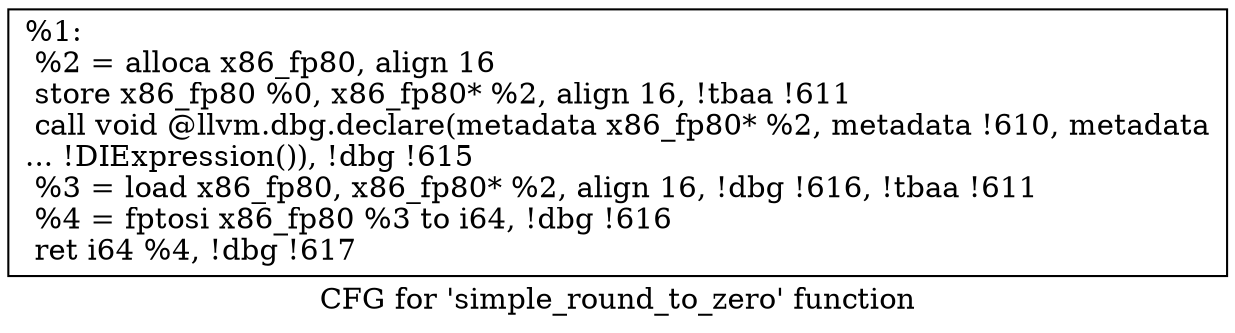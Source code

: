 digraph "CFG for 'simple_round_to_zero' function" {
	label="CFG for 'simple_round_to_zero' function";

	Node0xbd95b0 [shape=record,label="{%1:\l  %2 = alloca x86_fp80, align 16\l  store x86_fp80 %0, x86_fp80* %2, align 16, !tbaa !611\l  call void @llvm.dbg.declare(metadata x86_fp80* %2, metadata !610, metadata\l... !DIExpression()), !dbg !615\l  %3 = load x86_fp80, x86_fp80* %2, align 16, !dbg !616, !tbaa !611\l  %4 = fptosi x86_fp80 %3 to i64, !dbg !616\l  ret i64 %4, !dbg !617\l}"];
}
